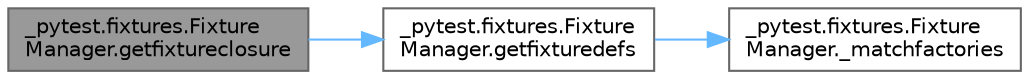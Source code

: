 digraph "_pytest.fixtures.FixtureManager.getfixtureclosure"
{
 // LATEX_PDF_SIZE
  bgcolor="transparent";
  edge [fontname=Helvetica,fontsize=10,labelfontname=Helvetica,labelfontsize=10];
  node [fontname=Helvetica,fontsize=10,shape=box,height=0.2,width=0.4];
  rankdir="LR";
  Node1 [id="Node000001",label="_pytest.fixtures.Fixture\lManager.getfixtureclosure",height=0.2,width=0.4,color="gray40", fillcolor="grey60", style="filled", fontcolor="black",tooltip=" "];
  Node1 -> Node2 [id="edge1_Node000001_Node000002",color="steelblue1",style="solid",tooltip=" "];
  Node2 [id="Node000002",label="_pytest.fixtures.Fixture\lManager.getfixturedefs",height=0.2,width=0.4,color="grey40", fillcolor="white", style="filled",URL="$class__pytest_1_1fixtures_1_1_fixture_manager.html#a85d2912f3fa129a50945cfab083bf70e",tooltip=" "];
  Node2 -> Node3 [id="edge2_Node000002_Node000003",color="steelblue1",style="solid",tooltip=" "];
  Node3 [id="Node000003",label="_pytest.fixtures.Fixture\lManager._matchfactories",height=0.2,width=0.4,color="grey40", fillcolor="white", style="filled",URL="$class__pytest_1_1fixtures_1_1_fixture_manager.html#a5fbecbcf378a0824f41510bd05b7b38b",tooltip=" "];
}
